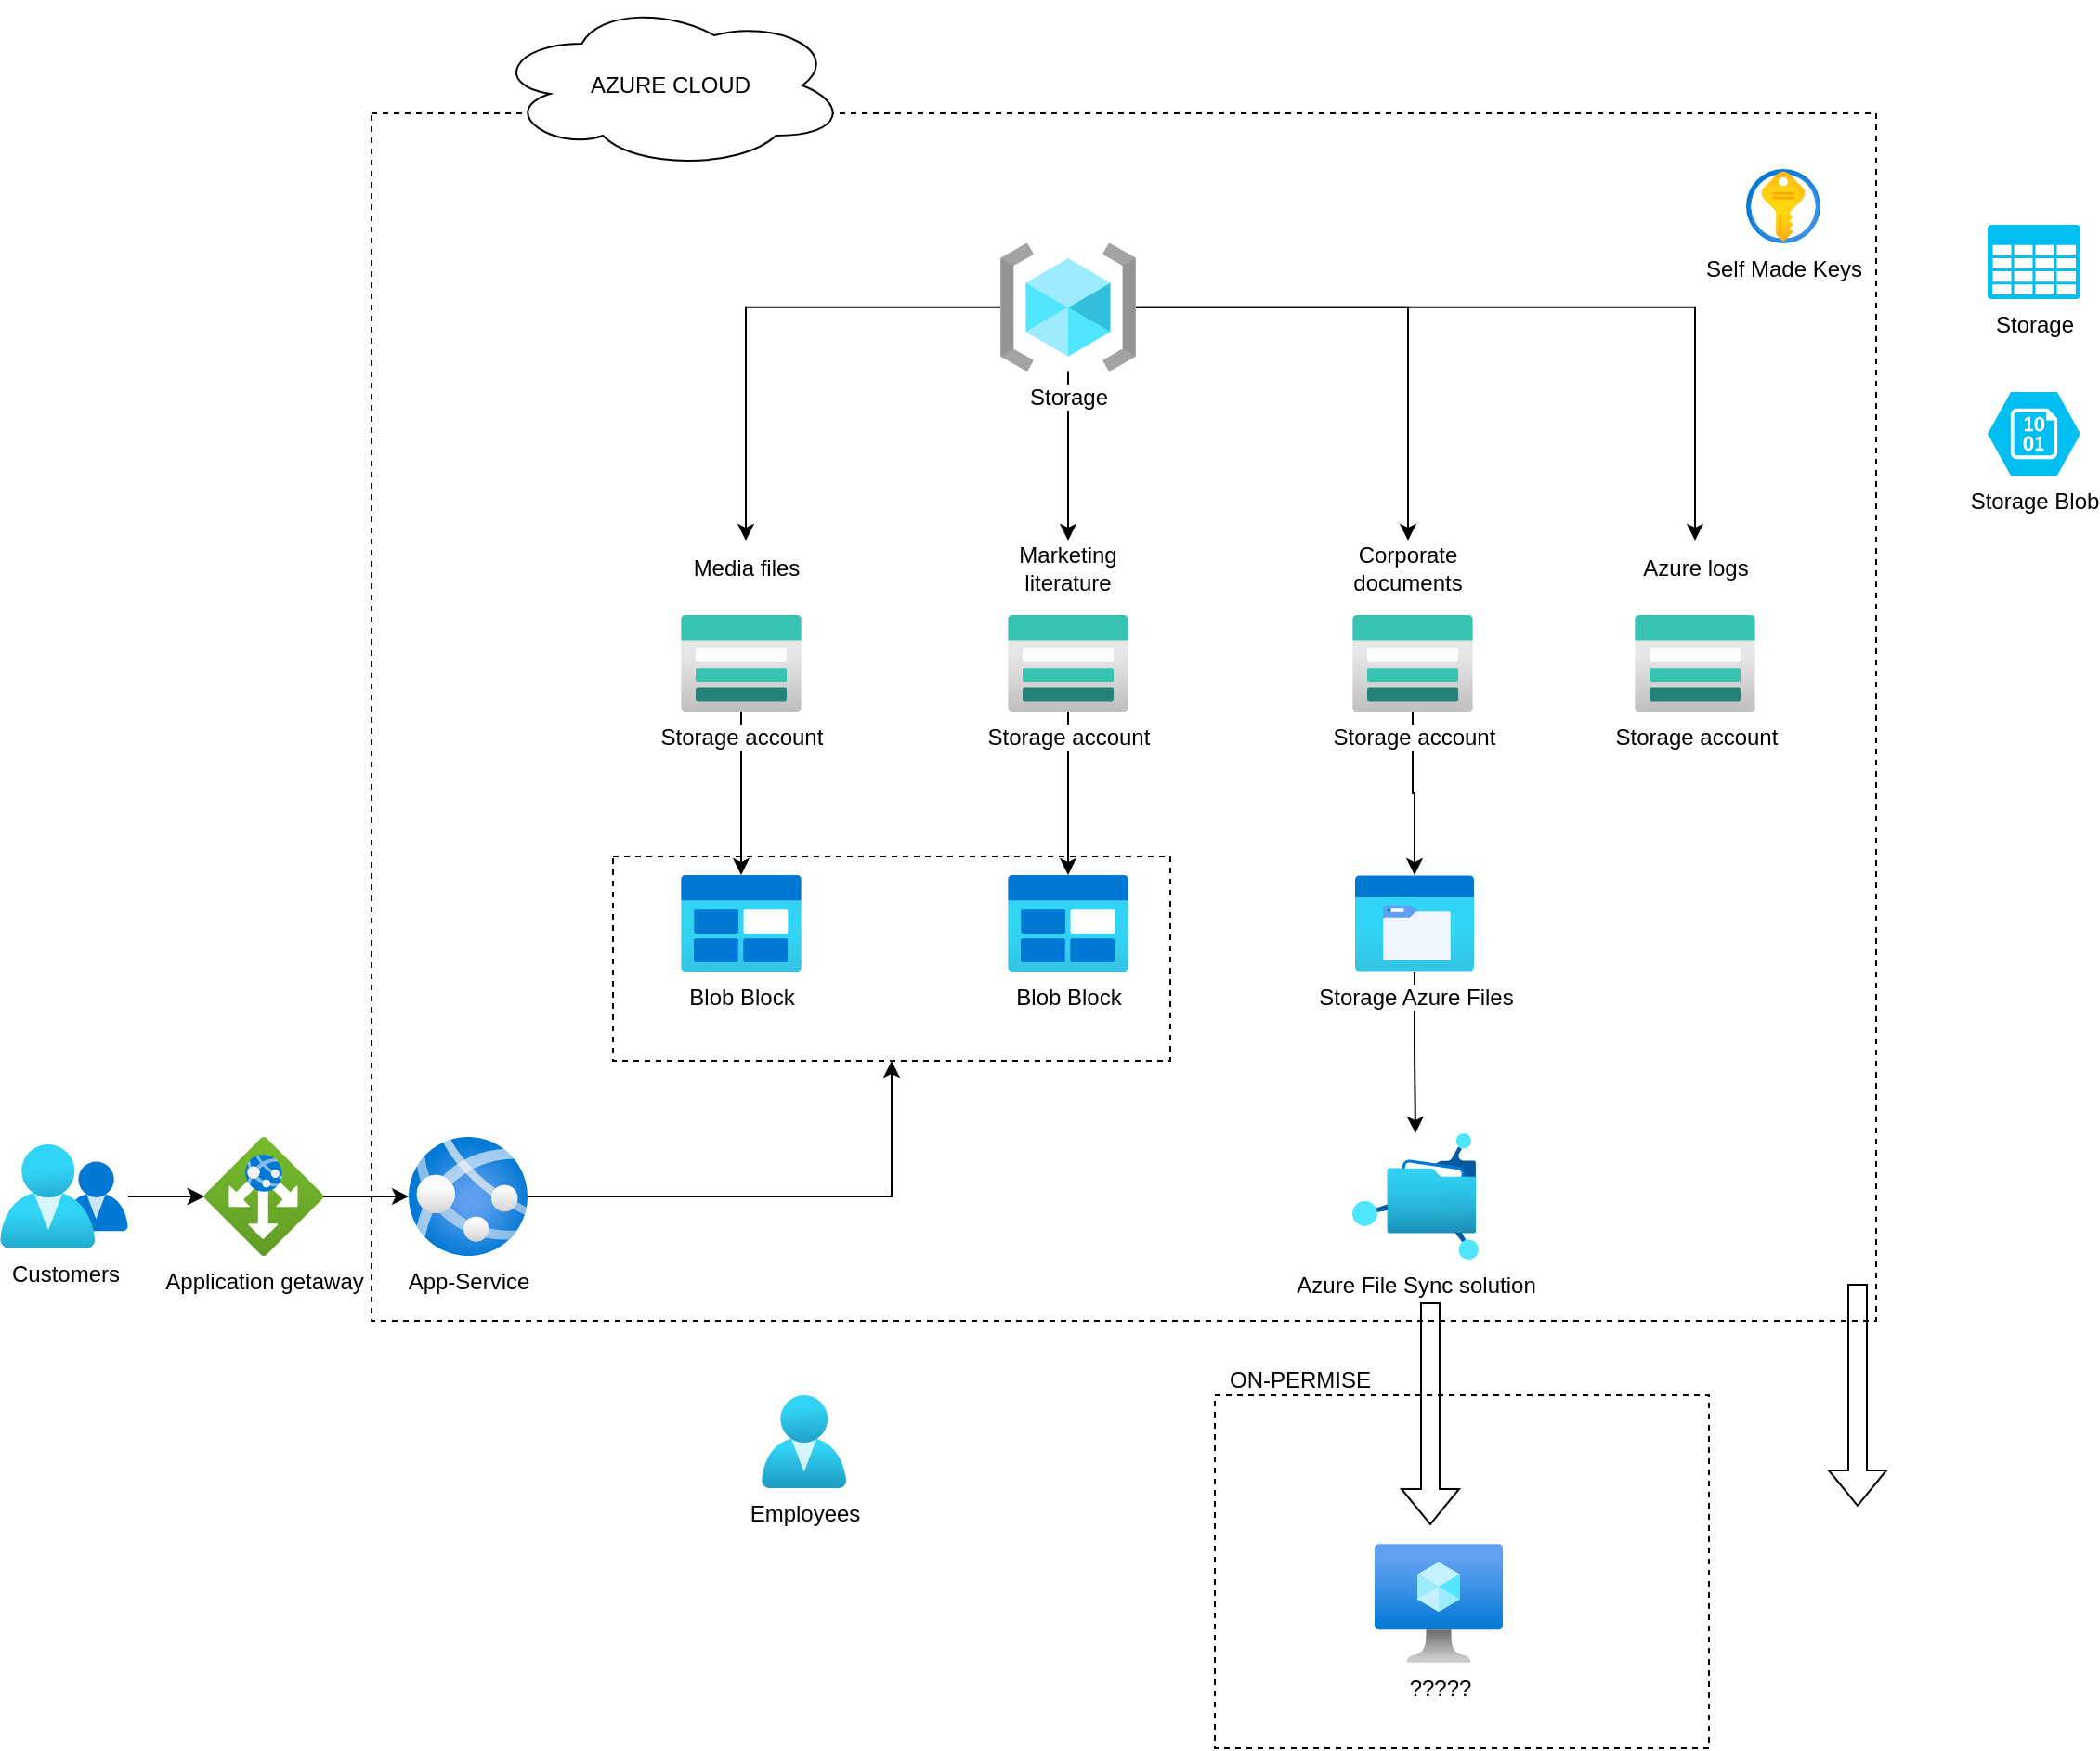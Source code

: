 <mxfile version="21.6.6" type="github">
  <diagram name="Page-1" id="Jbi7j0t8x7Vw2COSsVxz">
    <mxGraphModel dx="2736" dy="2225" grid="1" gridSize="10" guides="1" tooltips="1" connect="1" arrows="1" fold="1" page="1" pageScale="1" pageWidth="827" pageHeight="1169" math="0" shadow="0">
      <root>
        <mxCell id="0" />
        <mxCell id="1" parent="0" />
        <mxCell id="f-hZ5KkokM4YNig4iFGL-1" value="" style="whiteSpace=wrap;html=1;fillColor=none;dashed=1;" vertex="1" parent="1">
          <mxGeometry x="-20" y="50" width="810" height="650" as="geometry" />
        </mxCell>
        <mxCell id="f-hZ5KkokM4YNig4iFGL-2" style="edgeStyle=orthogonalEdgeStyle;rounded=0;orthogonalLoop=1;jettySize=auto;html=1;" edge="1" parent="1" source="f-hZ5KkokM4YNig4iFGL-3" target="f-hZ5KkokM4YNig4iFGL-17">
          <mxGeometry relative="1" as="geometry" />
        </mxCell>
        <mxCell id="f-hZ5KkokM4YNig4iFGL-3" value="Storage account" style="image;aspect=fixed;html=1;points=[];align=center;fontSize=12;image=img/lib/azure2/storage/Storage_Accounts.svg;" vertex="1" parent="1">
          <mxGeometry x="146.5" y="320" width="65" height="52" as="geometry" />
        </mxCell>
        <mxCell id="f-hZ5KkokM4YNig4iFGL-4" value="Storage Blob" style="verticalLabelPosition=bottom;html=1;verticalAlign=top;align=center;strokeColor=none;fillColor=#00BEF2;shape=mxgraph.azure.storage_blob;" vertex="1" parent="1">
          <mxGeometry x="850" y="200" width="50" height="45" as="geometry" />
        </mxCell>
        <mxCell id="f-hZ5KkokM4YNig4iFGL-5" value="Storage" style="verticalLabelPosition=bottom;html=1;verticalAlign=top;align=center;strokeColor=none;fillColor=#00BEF2;shape=mxgraph.azure.storage;pointerEvents=1;" vertex="1" parent="1">
          <mxGeometry x="850" y="110" width="50" height="40" as="geometry" />
        </mxCell>
        <mxCell id="f-hZ5KkokM4YNig4iFGL-6" value="Azure File Sync solution&lt;br&gt;" style="image;aspect=fixed;html=1;points=[];align=center;fontSize=12;image=img/lib/azure2/storage/Azure_Fileshare.svg;" vertex="1" parent="1">
          <mxGeometry x="508" y="599" width="68" height="68" as="geometry" />
        </mxCell>
        <mxCell id="f-hZ5KkokM4YNig4iFGL-7" style="edgeStyle=orthogonalEdgeStyle;rounded=0;orthogonalLoop=1;jettySize=auto;html=1;" edge="1" parent="1" source="f-hZ5KkokM4YNig4iFGL-8" target="f-hZ5KkokM4YNig4iFGL-29">
          <mxGeometry relative="1" as="geometry" />
        </mxCell>
        <mxCell id="f-hZ5KkokM4YNig4iFGL-48" value="" style="edgeStyle=orthogonalEdgeStyle;rounded=0;orthogonalLoop=1;jettySize=auto;html=1;" edge="1" parent="1" source="f-hZ5KkokM4YNig4iFGL-8" target="f-hZ5KkokM4YNig4iFGL-29">
          <mxGeometry relative="1" as="geometry" />
        </mxCell>
        <mxCell id="f-hZ5KkokM4YNig4iFGL-8" value="Customers" style="image;aspect=fixed;html=1;points=[];align=center;fontSize=12;image=img/lib/azure2/management_governance/My_Customers.svg;" vertex="1" parent="1">
          <mxGeometry x="-220" y="605" width="69" height="56.0" as="geometry" />
        </mxCell>
        <mxCell id="f-hZ5KkokM4YNig4iFGL-9" value="Blob Block" style="image;aspect=fixed;html=1;points=[];align=center;fontSize=12;image=img/lib/azure2/general/Blob_Block.svg;" vertex="1" parent="1">
          <mxGeometry x="322.5" y="460" width="65" height="52" as="geometry" />
        </mxCell>
        <mxCell id="f-hZ5KkokM4YNig4iFGL-10" style="edgeStyle=orthogonalEdgeStyle;rounded=0;orthogonalLoop=1;jettySize=auto;html=1;" edge="1" parent="1" source="f-hZ5KkokM4YNig4iFGL-11" target="f-hZ5KkokM4YNig4iFGL-6">
          <mxGeometry relative="1" as="geometry" />
        </mxCell>
        <mxCell id="f-hZ5KkokM4YNig4iFGL-11" value="Storage Azure Files" style="image;aspect=fixed;html=1;points=[];align=center;fontSize=12;image=img/lib/azure2/general/Storage_Azure_Files.svg;" vertex="1" parent="1">
          <mxGeometry x="509.5" y="460" width="64" height="52" as="geometry" />
        </mxCell>
        <mxCell id="f-hZ5KkokM4YNig4iFGL-12" value="Employees" style="image;aspect=fixed;html=1;points=[];align=center;fontSize=12;image=img/lib/azure2/identity/Users.svg;" vertex="1" parent="1">
          <mxGeometry x="190" y="740" width="45.71" height="50" as="geometry" />
        </mxCell>
        <mxCell id="f-hZ5KkokM4YNig4iFGL-13" style="edgeStyle=orthogonalEdgeStyle;rounded=0;orthogonalLoop=1;jettySize=auto;html=1;" edge="1" parent="1" source="f-hZ5KkokM4YNig4iFGL-14" target="f-hZ5KkokM4YNig4iFGL-9">
          <mxGeometry relative="1" as="geometry" />
        </mxCell>
        <mxCell id="f-hZ5KkokM4YNig4iFGL-14" value="Storage account" style="image;aspect=fixed;html=1;points=[];align=center;fontSize=12;image=img/lib/azure2/storage/Storage_Accounts.svg;" vertex="1" parent="1">
          <mxGeometry x="322.5" y="320" width="65" height="52" as="geometry" />
        </mxCell>
        <mxCell id="f-hZ5KkokM4YNig4iFGL-15" style="edgeStyle=orthogonalEdgeStyle;rounded=0;orthogonalLoop=1;jettySize=auto;html=1;" edge="1" parent="1" source="f-hZ5KkokM4YNig4iFGL-16" target="f-hZ5KkokM4YNig4iFGL-11">
          <mxGeometry relative="1" as="geometry" />
        </mxCell>
        <mxCell id="f-hZ5KkokM4YNig4iFGL-16" value="Storage account" style="image;aspect=fixed;html=1;points=[];align=center;fontSize=12;image=img/lib/azure2/storage/Storage_Accounts.svg;" vertex="1" parent="1">
          <mxGeometry x="508" y="320" width="65" height="52" as="geometry" />
        </mxCell>
        <mxCell id="f-hZ5KkokM4YNig4iFGL-17" value="Blob Block" style="image;aspect=fixed;html=1;points=[];align=center;fontSize=12;image=img/lib/azure2/general/Blob_Block.svg;" vertex="1" parent="1">
          <mxGeometry x="146.5" y="460" width="65" height="52" as="geometry" />
        </mxCell>
        <mxCell id="f-hZ5KkokM4YNig4iFGL-18" value="Media files" style="text;strokeColor=none;align=center;fillColor=none;html=1;verticalAlign=middle;whiteSpace=wrap;rounded=0;" vertex="1" parent="1">
          <mxGeometry x="151.5" y="280" width="60" height="30" as="geometry" />
        </mxCell>
        <mxCell id="f-hZ5KkokM4YNig4iFGL-19" value="Marketing literature" style="text;strokeColor=none;align=center;fillColor=none;html=1;verticalAlign=middle;whiteSpace=wrap;rounded=0;" vertex="1" parent="1">
          <mxGeometry x="325" y="280" width="60" height="30" as="geometry" />
        </mxCell>
        <mxCell id="f-hZ5KkokM4YNig4iFGL-20" value="Corporate documents" style="text;strokeColor=none;align=center;fillColor=none;html=1;verticalAlign=middle;whiteSpace=wrap;rounded=0;" vertex="1" parent="1">
          <mxGeometry x="508" y="280" width="60" height="30" as="geometry" />
        </mxCell>
        <mxCell id="f-hZ5KkokM4YNig4iFGL-21" value="Self Made Keys&lt;br&gt;" style="image;aspect=fixed;html=1;points=[];align=center;fontSize=12;image=img/lib/azure2/security/Key_Vaults.svg;" vertex="1" parent="1">
          <mxGeometry x="720" y="80" width="40" height="40" as="geometry" />
        </mxCell>
        <mxCell id="f-hZ5KkokM4YNig4iFGL-22" style="edgeStyle=orthogonalEdgeStyle;rounded=0;orthogonalLoop=1;jettySize=auto;html=1;" edge="1" parent="1" source="f-hZ5KkokM4YNig4iFGL-24" target="f-hZ5KkokM4YNig4iFGL-18">
          <mxGeometry relative="1" as="geometry" />
        </mxCell>
        <mxCell id="f-hZ5KkokM4YNig4iFGL-23" style="edgeStyle=orthogonalEdgeStyle;rounded=0;orthogonalLoop=1;jettySize=auto;html=1;" edge="1" parent="1" source="f-hZ5KkokM4YNig4iFGL-24" target="f-hZ5KkokM4YNig4iFGL-19">
          <mxGeometry relative="1" as="geometry" />
        </mxCell>
        <mxCell id="f-hZ5KkokM4YNig4iFGL-30" style="edgeStyle=orthogonalEdgeStyle;rounded=0;orthogonalLoop=1;jettySize=auto;html=1;entryX=0.5;entryY=0;entryDx=0;entryDy=0;" edge="1" parent="1" source="f-hZ5KkokM4YNig4iFGL-24" target="f-hZ5KkokM4YNig4iFGL-20">
          <mxGeometry relative="1" as="geometry" />
        </mxCell>
        <mxCell id="f-hZ5KkokM4YNig4iFGL-46" style="edgeStyle=orthogonalEdgeStyle;rounded=0;orthogonalLoop=1;jettySize=auto;html=1;entryX=0.5;entryY=0;entryDx=0;entryDy=0;" edge="1" parent="1" source="f-hZ5KkokM4YNig4iFGL-24" target="f-hZ5KkokM4YNig4iFGL-42">
          <mxGeometry relative="1" as="geometry" />
        </mxCell>
        <mxCell id="f-hZ5KkokM4YNig4iFGL-24" value="Storage" style="image;aspect=fixed;html=1;points=[];align=center;fontSize=12;image=img/lib/azure2/general/Resource_Groups.svg;" vertex="1" parent="1">
          <mxGeometry x="318.5" y="120" width="73" height="68.71" as="geometry" />
        </mxCell>
        <mxCell id="f-hZ5KkokM4YNig4iFGL-25" style="edgeStyle=orthogonalEdgeStyle;rounded=0;orthogonalLoop=1;jettySize=auto;html=1;entryX=0.5;entryY=1;entryDx=0;entryDy=0;" edge="1" parent="1" source="f-hZ5KkokM4YNig4iFGL-26" target="f-hZ5KkokM4YNig4iFGL-27">
          <mxGeometry relative="1" as="geometry" />
        </mxCell>
        <mxCell id="f-hZ5KkokM4YNig4iFGL-26" value="App-Service" style="image;aspect=fixed;html=1;points=[];align=center;fontSize=12;image=img/lib/azure2/app_services/App_Services.svg;" vertex="1" parent="1">
          <mxGeometry y="601" width="64" height="64" as="geometry" />
        </mxCell>
        <mxCell id="f-hZ5KkokM4YNig4iFGL-27" value="" style="whiteSpace=wrap;html=1;fillColor=none;dashed=1;" vertex="1" parent="1">
          <mxGeometry x="110" y="450" width="300" height="110" as="geometry" />
        </mxCell>
        <mxCell id="f-hZ5KkokM4YNig4iFGL-28" style="edgeStyle=orthogonalEdgeStyle;rounded=0;orthogonalLoop=1;jettySize=auto;html=1;" edge="1" parent="1" source="f-hZ5KkokM4YNig4iFGL-29" target="f-hZ5KkokM4YNig4iFGL-26">
          <mxGeometry relative="1" as="geometry" />
        </mxCell>
        <mxCell id="f-hZ5KkokM4YNig4iFGL-29" value="Application getaway" style="image;aspect=fixed;html=1;points=[];align=center;fontSize=12;image=img/lib/azure2/networking/Application_Gateways.svg;" vertex="1" parent="1">
          <mxGeometry x="-110" y="601" width="64" height="64" as="geometry" />
        </mxCell>
        <mxCell id="f-hZ5KkokM4YNig4iFGL-31" value="AZURE CLOUD" style="ellipse;shape=cloud;whiteSpace=wrap;html=1;" vertex="1" parent="1">
          <mxGeometry x="45.71" y="-10" width="190" height="90" as="geometry" />
        </mxCell>
        <mxCell id="f-hZ5KkokM4YNig4iFGL-32" value="" style="whiteSpace=wrap;html=1;fillColor=none;dashed=1;" vertex="1" parent="1">
          <mxGeometry x="434" y="740" width="266" height="190" as="geometry" />
        </mxCell>
        <mxCell id="f-hZ5KkokM4YNig4iFGL-33" value="" style="shape=flexArrow;endArrow=classic;html=1;rounded=0;" edge="1" parent="1">
          <mxGeometry width="50" height="50" relative="1" as="geometry">
            <mxPoint x="550" y="690" as="sourcePoint" />
            <mxPoint x="550" y="810" as="targetPoint" />
          </mxGeometry>
        </mxCell>
        <mxCell id="f-hZ5KkokM4YNig4iFGL-34" value="ON-PERMISE" style="text;strokeColor=none;align=center;fillColor=none;html=1;verticalAlign=middle;whiteSpace=wrap;rounded=0;" vertex="1" parent="1">
          <mxGeometry x="430" y="717" width="100" height="30" as="geometry" />
        </mxCell>
        <mxCell id="f-hZ5KkokM4YNig4iFGL-35" value="?????&lt;br&gt;" style="image;aspect=fixed;html=1;points=[];align=center;fontSize=12;image=img/lib/azure2/compute/Virtual_Machine.svg;" vertex="1" parent="1">
          <mxGeometry x="520" y="820" width="69" height="64" as="geometry" />
        </mxCell>
        <mxCell id="f-hZ5KkokM4YNig4iFGL-37" value="" style="shape=flexArrow;endArrow=classic;html=1;rounded=0;" edge="1" parent="1">
          <mxGeometry width="50" height="50" relative="1" as="geometry">
            <mxPoint x="780" y="680" as="sourcePoint" />
            <mxPoint x="780" y="800" as="targetPoint" />
          </mxGeometry>
        </mxCell>
        <mxCell id="f-hZ5KkokM4YNig4iFGL-39" value="Storage account" style="image;aspect=fixed;html=1;points=[];align=center;fontSize=12;image=img/lib/azure2/storage/Storage_Accounts.svg;" vertex="1" parent="1">
          <mxGeometry x="660" y="320" width="65" height="52" as="geometry" />
        </mxCell>
        <mxCell id="f-hZ5KkokM4YNig4iFGL-42" value="Azure logs" style="text;strokeColor=none;align=center;fillColor=none;html=1;verticalAlign=middle;whiteSpace=wrap;rounded=0;" vertex="1" parent="1">
          <mxGeometry x="662.5" y="280" width="60" height="30" as="geometry" />
        </mxCell>
      </root>
    </mxGraphModel>
  </diagram>
</mxfile>
